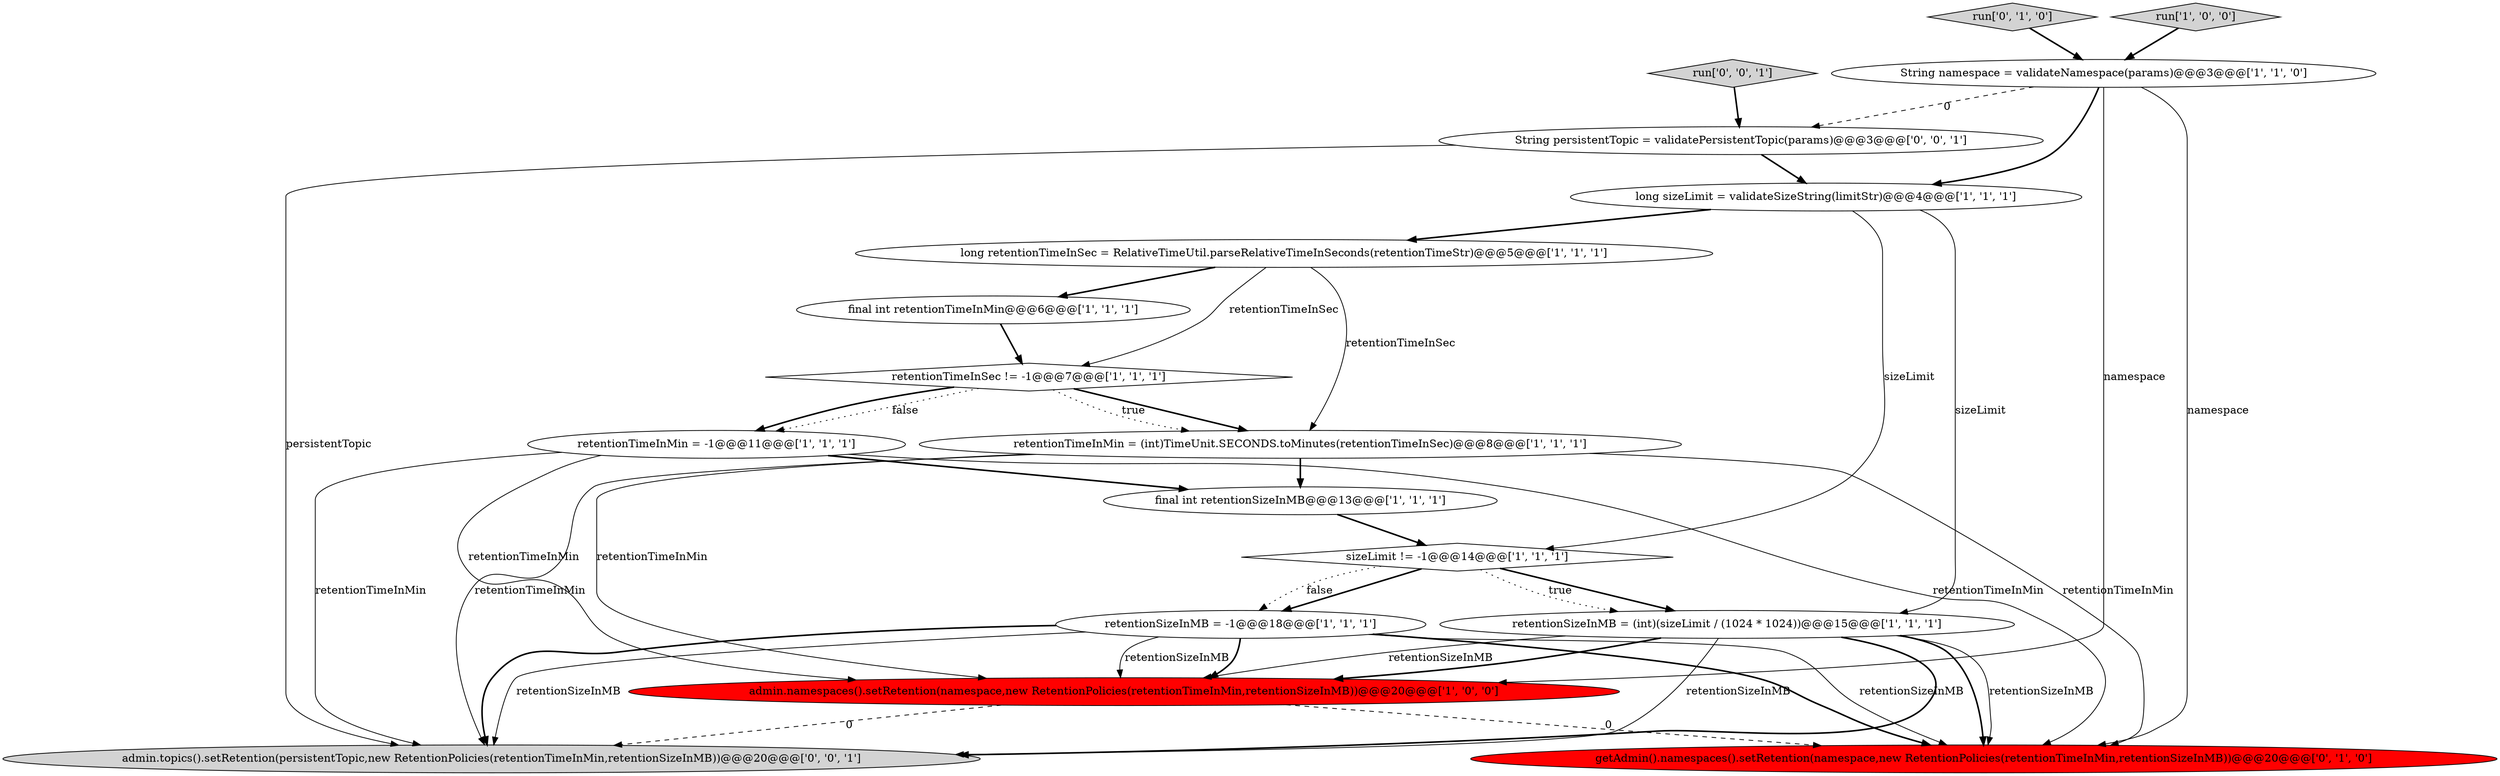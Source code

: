 digraph {
8 [style = filled, label = "retentionSizeInMB = -1@@@18@@@['1', '1', '1']", fillcolor = white, shape = ellipse image = "AAA0AAABBB1BBB"];
9 [style = filled, label = "admin.namespaces().setRetention(namespace,new RetentionPolicies(retentionTimeInMin,retentionSizeInMB))@@@20@@@['1', '0', '0']", fillcolor = red, shape = ellipse image = "AAA1AAABBB1BBB"];
11 [style = filled, label = "final int retentionSizeInMB@@@13@@@['1', '1', '1']", fillcolor = white, shape = ellipse image = "AAA0AAABBB1BBB"];
13 [style = filled, label = "getAdmin().namespaces().setRetention(namespace,new RetentionPolicies(retentionTimeInMin,retentionSizeInMB))@@@20@@@['0', '1', '0']", fillcolor = red, shape = ellipse image = "AAA1AAABBB2BBB"];
16 [style = filled, label = "admin.topics().setRetention(persistentTopic,new RetentionPolicies(retentionTimeInMin,retentionSizeInMB))@@@20@@@['0', '0', '1']", fillcolor = lightgray, shape = ellipse image = "AAA0AAABBB3BBB"];
2 [style = filled, label = "String namespace = validateNamespace(params)@@@3@@@['1', '1', '0']", fillcolor = white, shape = ellipse image = "AAA0AAABBB1BBB"];
0 [style = filled, label = "retentionTimeInMin = (int)TimeUnit.SECONDS.toMinutes(retentionTimeInSec)@@@8@@@['1', '1', '1']", fillcolor = white, shape = ellipse image = "AAA0AAABBB1BBB"];
10 [style = filled, label = "retentionTimeInSec != -1@@@7@@@['1', '1', '1']", fillcolor = white, shape = diamond image = "AAA0AAABBB1BBB"];
6 [style = filled, label = "retentionTimeInMin = -1@@@11@@@['1', '1', '1']", fillcolor = white, shape = ellipse image = "AAA0AAABBB1BBB"];
7 [style = filled, label = "sizeLimit != -1@@@14@@@['1', '1', '1']", fillcolor = white, shape = diamond image = "AAA0AAABBB1BBB"];
15 [style = filled, label = "String persistentTopic = validatePersistentTopic(params)@@@3@@@['0', '0', '1']", fillcolor = white, shape = ellipse image = "AAA0AAABBB3BBB"];
17 [style = filled, label = "run['0', '0', '1']", fillcolor = lightgray, shape = diamond image = "AAA0AAABBB3BBB"];
5 [style = filled, label = "long retentionTimeInSec = RelativeTimeUtil.parseRelativeTimeInSeconds(retentionTimeStr)@@@5@@@['1', '1', '1']", fillcolor = white, shape = ellipse image = "AAA0AAABBB1BBB"];
14 [style = filled, label = "run['0', '1', '0']", fillcolor = lightgray, shape = diamond image = "AAA0AAABBB2BBB"];
1 [style = filled, label = "final int retentionTimeInMin@@@6@@@['1', '1', '1']", fillcolor = white, shape = ellipse image = "AAA0AAABBB1BBB"];
12 [style = filled, label = "retentionSizeInMB = (int)(sizeLimit / (1024 * 1024))@@@15@@@['1', '1', '1']", fillcolor = white, shape = ellipse image = "AAA0AAABBB1BBB"];
4 [style = filled, label = "run['1', '0', '0']", fillcolor = lightgray, shape = diamond image = "AAA0AAABBB1BBB"];
3 [style = filled, label = "long sizeLimit = validateSizeString(limitStr)@@@4@@@['1', '1', '1']", fillcolor = white, shape = ellipse image = "AAA0AAABBB1BBB"];
3->12 [style = solid, label="sizeLimit"];
8->16 [style = bold, label=""];
0->16 [style = solid, label="retentionTimeInMin"];
6->9 [style = solid, label="retentionTimeInMin"];
10->6 [style = dotted, label="false"];
9->16 [style = dashed, label="0"];
5->0 [style = solid, label="retentionTimeInSec"];
8->13 [style = solid, label="retentionSizeInMB"];
7->12 [style = bold, label=""];
8->9 [style = solid, label="retentionSizeInMB"];
2->3 [style = bold, label=""];
6->16 [style = solid, label="retentionTimeInMin"];
2->9 [style = solid, label="namespace"];
0->11 [style = bold, label=""];
8->16 [style = solid, label="retentionSizeInMB"];
15->16 [style = solid, label="persistentTopic"];
12->16 [style = bold, label=""];
4->2 [style = bold, label=""];
0->13 [style = solid, label="retentionTimeInMin"];
7->8 [style = bold, label=""];
12->9 [style = bold, label=""];
15->3 [style = bold, label=""];
10->6 [style = bold, label=""];
7->12 [style = dotted, label="true"];
2->15 [style = dashed, label="0"];
5->10 [style = solid, label="retentionTimeInSec"];
12->13 [style = bold, label=""];
5->1 [style = bold, label=""];
12->13 [style = solid, label="retentionSizeInMB"];
3->5 [style = bold, label=""];
12->9 [style = solid, label="retentionSizeInMB"];
7->8 [style = dotted, label="false"];
6->11 [style = bold, label=""];
10->0 [style = bold, label=""];
9->13 [style = dashed, label="0"];
17->15 [style = bold, label=""];
8->9 [style = bold, label=""];
10->0 [style = dotted, label="true"];
2->13 [style = solid, label="namespace"];
14->2 [style = bold, label=""];
6->13 [style = solid, label="retentionTimeInMin"];
0->9 [style = solid, label="retentionTimeInMin"];
1->10 [style = bold, label=""];
3->7 [style = solid, label="sizeLimit"];
11->7 [style = bold, label=""];
8->13 [style = bold, label=""];
12->16 [style = solid, label="retentionSizeInMB"];
}
